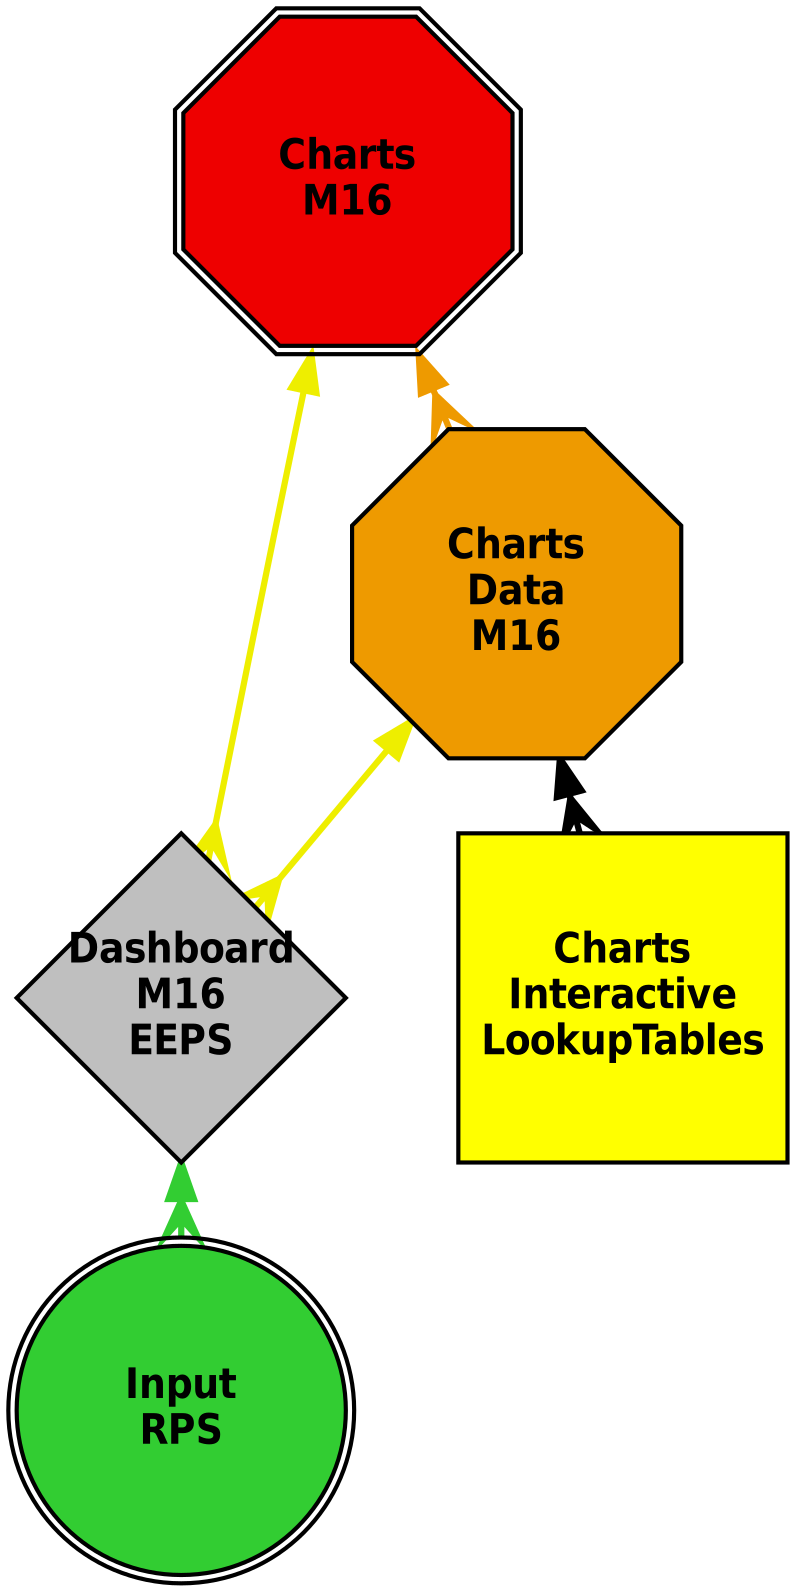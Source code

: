 digraph dependencies {
layers="one:two:three";
outputorder="edgesfirst";
nodesep=0.75;
Charts_M16 [layer="two"] [style="filled"] [height="2.2"] [shape="doubleoctagon"] [fontsize="20"] [fillcolor="red2"] [fontname="Helvetica-Narrow-Bold"] [fixedsize="true"] [label="Charts\nM16"] [width="2.2"] [penwidth="2"];
Charts_M16 -> Charts_Data_M16 [layer="one"] [arrowhead="crow"] [color="orange2"] [arrowsize="1.75"] [dir="both"] [penwidth="3"];
Charts_M16 -> Dashboard_M16_EEPS [layer="one"] [arrowhead="crow"] [color="yellow2"] [arrowsize="1.75"] [dir="both"] [penwidth="3"];
Charts_Data_M16 [layer="two"] [style="filled"] [height="2.2"] [shape="octagon"] [fontsize="20"] [fillcolor="orange2"] [fontname="Helvetica-Narrow-Bold"] [fixedsize="true"] [label="Charts\nData\nM16"] [width="2.2"] [penwidth="2"];
Charts_Data_M16 -> Charts_Interactive_LookupTables [layer="one"] [arrowhead="crow"] [color="black"] [arrowsize="1.75"] [dir="both"] [penwidth="3"];
Charts_Data_M16 -> Dashboard_M16_EEPS [layer="one"] [arrowhead="crow"] [color="yellow2"] [arrowsize="1.75"] [dir="both"] [penwidth="3"];
Dashboard_M16_EEPS [layer="two"] [style="filled"] [height="2.2"] [shape="diamond"] [fontsize="20"] [fillcolor="grey75"] [fontname="Helvetica-Narrow-Bold"] [fixedsize="true"] [label="Dashboard\nM16\nEEPS"] [width="2.2"] [penwidth="2"];
Dashboard_M16_EEPS -> Input_RPS [layer="one"] [arrowhead="crow"] [color="limegreen"] [arrowsize="1.75"] [dir="both"] [penwidth="3"];
Charts_Interactive_LookupTables [layer="two"] [style="filled"] [height="2.2"] [shape="box"] [fontsize="20"] [fillcolor="yellow"] [fontname="Helvetica-Narrow-Bold"] [fixedsize="true"] [label="Charts\nInteractive\nLookupTables"] [width="2.2"] [penwidth="2"];
Input_RPS [layer="two"] [style="filled"] [height="2.2"] [shape="doublecircle"] [fontsize="20"] [fillcolor="limegreen"] [fontname="Helvetica-Narrow-Bold"] [fixedsize="true"] [label="Input\nRPS"] [width="2.2"] [penwidth="2"];
}